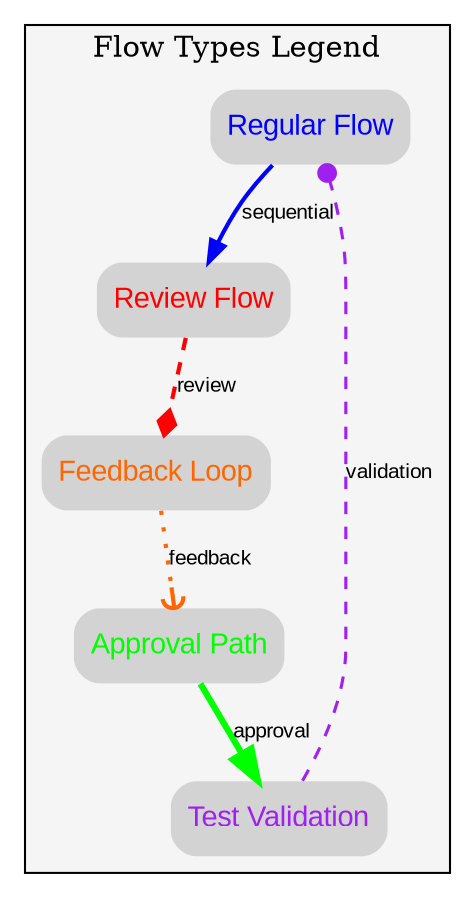 // Individual Workflow Data Flow
digraph {
	rankdir=TB size="12,16"
	node [fontname=Arial shape=box style="rounded,filled"]
	edge [fontname=Arial fontsize=10]
	subgraph cluster_legend {
		fillcolor="#F5F5F5" fontsize=14 label="Flow Types Legend" style=filled
		legend_regular [label="Regular Flow" fontcolor=blue shape=plaintext]
		legend_review [label="Review Flow" fontcolor=red shape=plaintext]
		legend_feedback [label="Feedback Loop" fontcolor="#FF6600" shape=plaintext]
		legend_approval [label="Approval Path" fontcolor=green shape=plaintext]
		legend_validation [label="Test Validation" fontcolor=purple shape=plaintext]
		legend_regular -> legend_review [label=sequential color=blue penwidth=2 style=solid]
		legend_review -> legend_feedback [label=review arrowhead=diamond color=red penwidth=2 style=dashed]
		legend_feedback -> legend_approval [label=feedback arrowhead=curve color="#FF6600" penwidth=2 style=dotted]
		legend_approval -> legend_validation [label=approval arrowhead=normal arrowsize=1.5 color=green penwidth=3 style=bold]
		legend_validation -> legend_regular [label=validation arrowhead=dot color=purple penwidth=1.5 style=dashed]
		rank=same
	}
}
